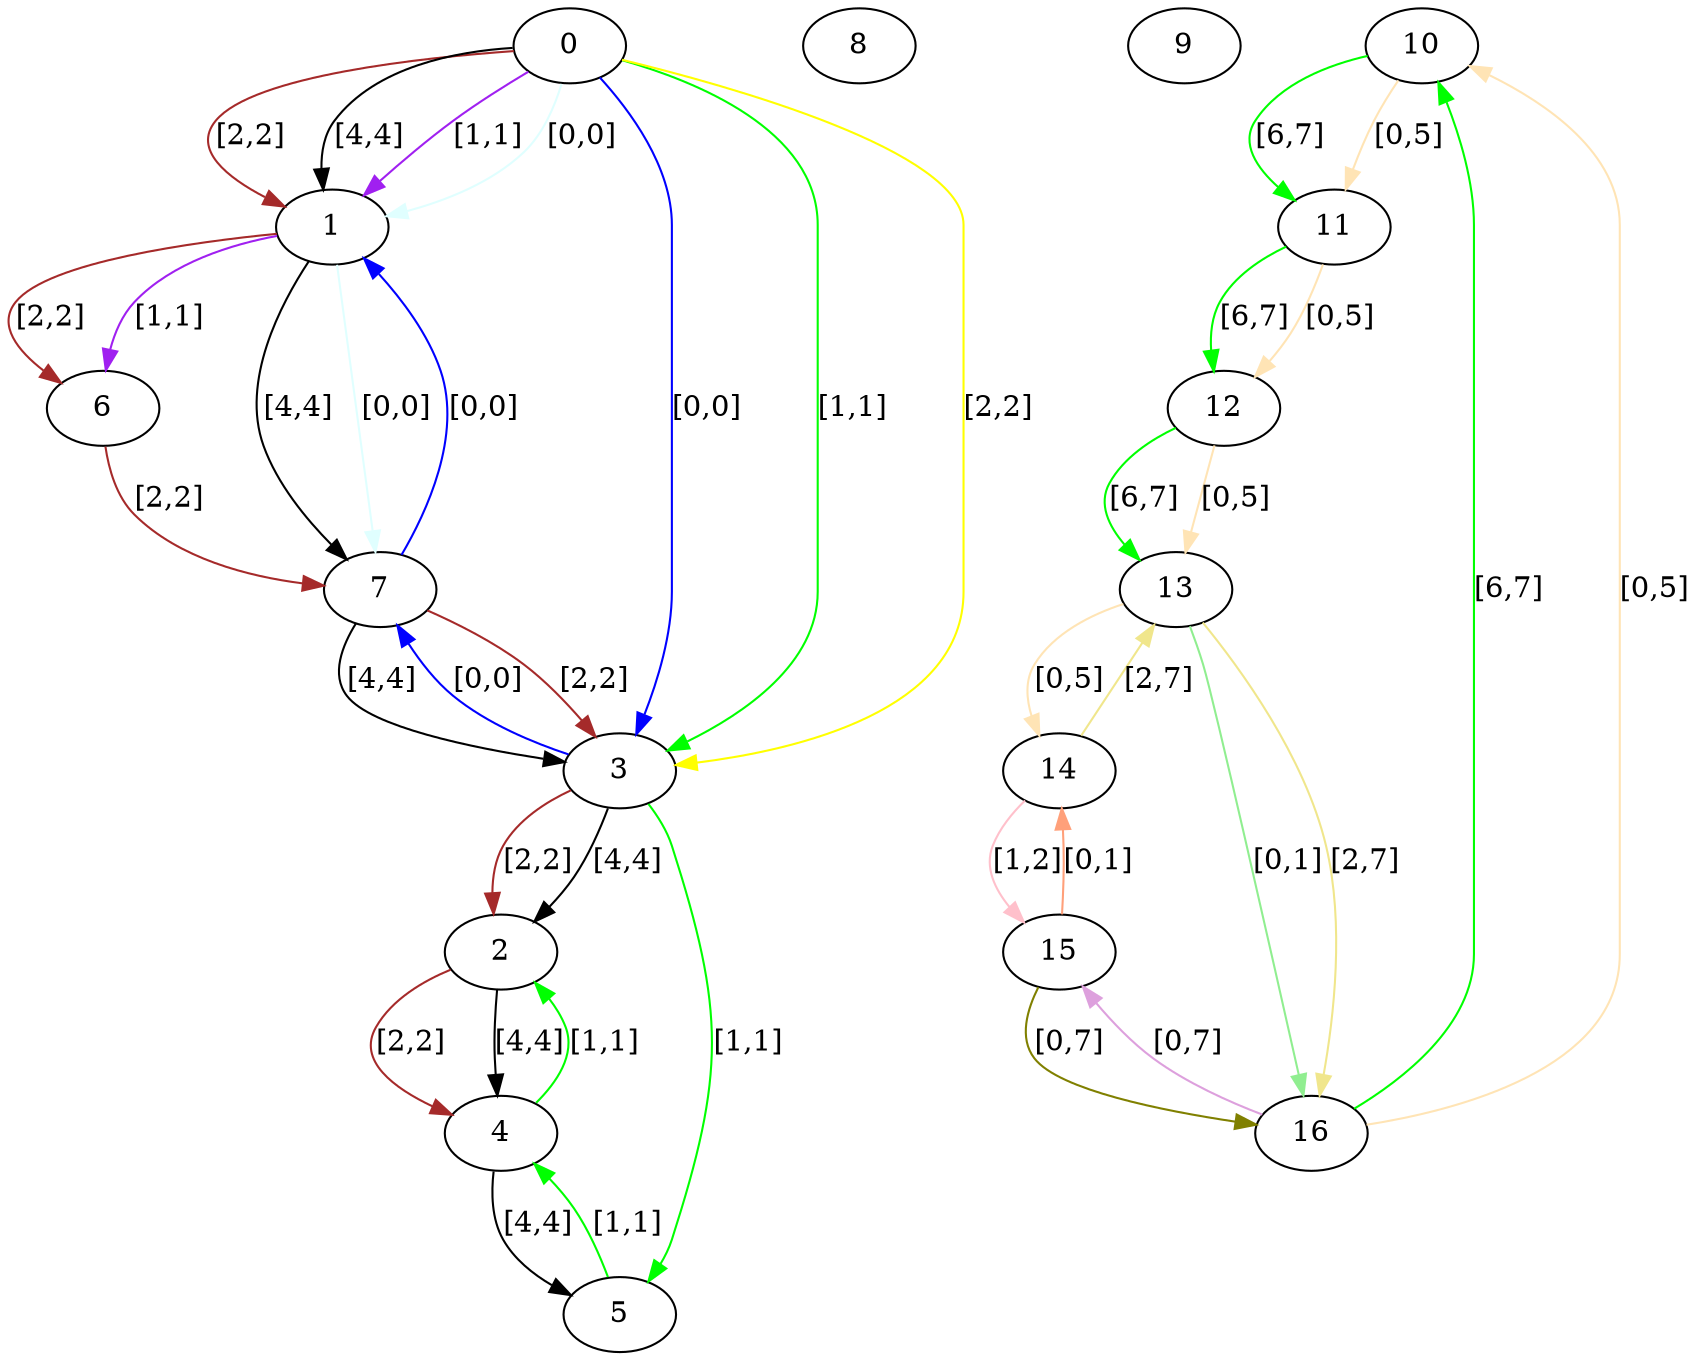 digraph  {
0 [label=0];
1 [label=1];
2 [label=2];
3 [label=3];
4 [label=4];
5 [label=5];
6 [label=6];
7 [label=7];
8 [label=8];
9 [label=9];
10 [label=10];
11 [label=11];
12 [label=12];
13 [label=13];
14 [label=14];
15 [label=15];
16 [label=16];
0 -> 3  [color=blue, key=0, label="[0,0]"];
0 -> 3  [color=green, key=1, label="[1,1]"];
0 -> 3  [color=yellow, key=2, label="[2,2]"];
0 -> 1  [color=brown, key=0, label="[2,2]"];
0 -> 1  [color=black, key=1, label="[4,4]"];
0 -> 1  [color=purple, key=2, label="[1,1]"];
0 -> 1  [color=lightcyan, key=3, label="[0,0]"];
1 -> 6  [color=brown, key=0, label="[2,2]"];
1 -> 6  [color=purple, key=1, label="[1,1]"];
1 -> 7  [color=black, key=0, label="[4,4]"];
1 -> 7  [color=lightcyan, key=1, label="[0,0]"];
2 -> 4  [color=brown, key=0, label="[2,2]"];
2 -> 4  [color=black, key=1, label="[4,4]"];
3 -> 7  [color=blue, key=0, label="[0,0]"];
3 -> 5  [color=green, key=0, label="[1,1]"];
3 -> 2  [color=brown, key=0, label="[2,2]"];
3 -> 2  [color=black, key=1, label="[4,4]"];
4 -> 2  [color=green, key=0, label="[1,1]"];
4 -> 5  [color=black, key=0, label="[4,4]"];
5 -> 4  [color=green, key=0, label="[1,1]"];
6 -> 7  [color=brown, key=0, label="[2,2]"];
7 -> 1  [color=blue, key=0, label="[0,0]"];
7 -> 3  [color=brown, key=0, label="[2,2]"];
7 -> 3  [color=black, key=1, label="[4,4]"];
10 -> 11  [color=lime, key=0, label="[6,7]"];
10 -> 11  [color=moccasin, key=1, label="[0,5]"];
11 -> 12  [color=lime, key=0, label="[6,7]"];
11 -> 12  [color=moccasin, key=1, label="[0,5]"];
12 -> 13  [color=lime, key=0, label="[6,7]"];
12 -> 13  [color=moccasin, key=1, label="[0,5]"];
13 -> 16  [color=lightgreen, key=0, label="[0,1]"];
13 -> 16  [color=khaki, key=1, label="[2,7]"];
13 -> 14  [color=moccasin, key=0, label="[0,5]"];
14 -> 15  [color=pink, key=0, label="[1,2]"];
14 -> 13  [color=khaki, key=0, label="[2,7]"];
15 -> 14  [color=lightsalmon, key=0, label="[0,1]"];
15 -> 16  [color=olive, key=0, label="[0,7]"];
16 -> 10  [color=lime, key=0, label="[6,7]"];
16 -> 10  [color=moccasin, key=1, label="[0,5]"];
16 -> 15  [color=plum, key=0, label="[0,7]"];
}
